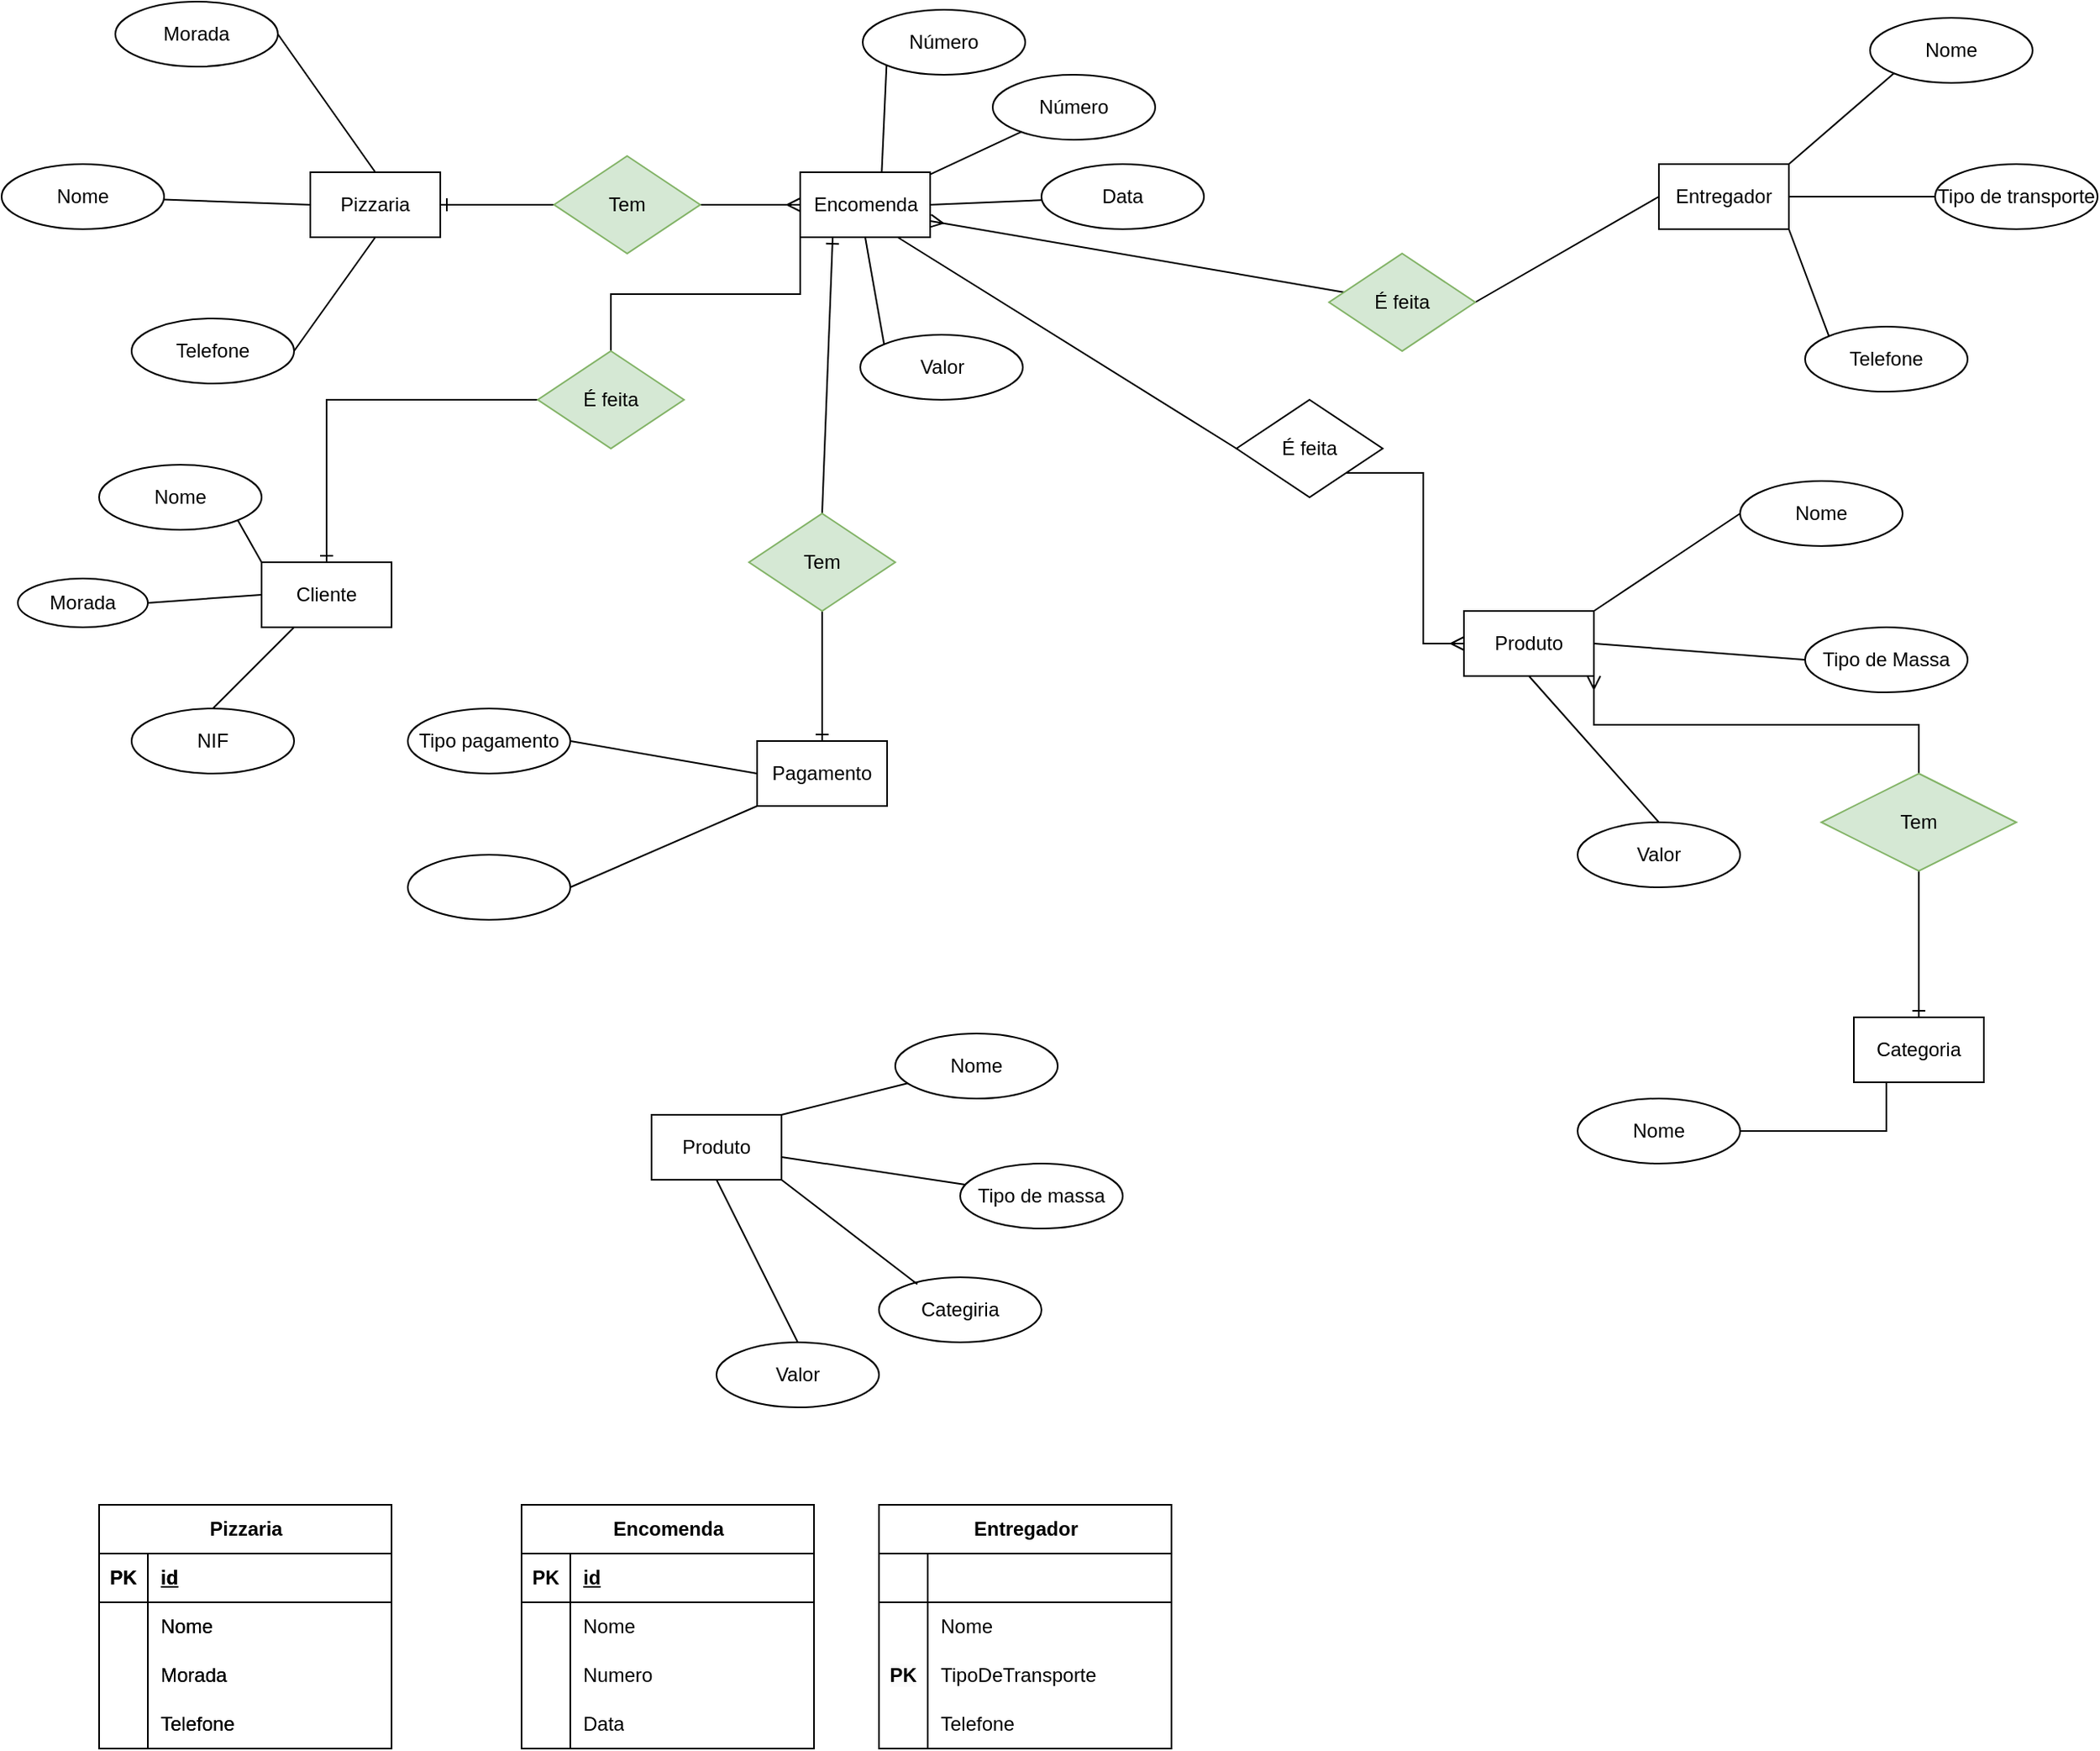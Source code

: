 <mxfile version="24.7.10" pages="3">
  <diagram name="Página-1" id="pc84kD7bY43ikklcwbWx">
    <mxGraphModel dx="1114" dy="596" grid="1" gridSize="10" guides="1" tooltips="1" connect="1" arrows="1" fold="1" page="1" pageScale="1" pageWidth="827" pageHeight="1169" math="0" shadow="0">
      <root>
        <mxCell id="0" />
        <mxCell id="1" parent="0" />
        <mxCell id="DGrL9cS7yxQlvSd59Yr0-90" style="edgeStyle=orthogonalEdgeStyle;rounded=0;orthogonalLoop=1;jettySize=auto;html=1;exitX=0.5;exitY=0;exitDx=0;exitDy=0;entryX=0;entryY=0.5;entryDx=0;entryDy=0;endArrow=none;endFill=0;startArrow=ERone;startFill=0;" parent="1" source="6dKZNNlccLt_halMKI7n-35" target="DGrL9cS7yxQlvSd59Yr0-37" edge="1">
          <mxGeometry relative="1" as="geometry" />
        </mxCell>
        <mxCell id="DGrL9cS7yxQlvSd59Yr0-94" style="edgeStyle=none;rounded=0;orthogonalLoop=1;jettySize=auto;html=1;exitX=0;exitY=0;exitDx=0;exitDy=0;entryX=1;entryY=1;entryDx=0;entryDy=0;endArrow=none;endFill=0;" parent="1" source="6dKZNNlccLt_halMKI7n-35" target="DGrL9cS7yxQlvSd59Yr0-91" edge="1">
          <mxGeometry relative="1" as="geometry" />
        </mxCell>
        <mxCell id="DGrL9cS7yxQlvSd59Yr0-95" style="edgeStyle=none;rounded=0;orthogonalLoop=1;jettySize=auto;html=1;exitX=0;exitY=0.5;exitDx=0;exitDy=0;entryX=1;entryY=0.5;entryDx=0;entryDy=0;endArrow=none;endFill=0;" parent="1" source="6dKZNNlccLt_halMKI7n-35" target="DGrL9cS7yxQlvSd59Yr0-92" edge="1">
          <mxGeometry relative="1" as="geometry">
            <mxPoint x="140" y="370" as="targetPoint" />
          </mxGeometry>
        </mxCell>
        <mxCell id="DGrL9cS7yxQlvSd59Yr0-96" style="edgeStyle=none;rounded=0;orthogonalLoop=1;jettySize=auto;html=1;exitX=0.25;exitY=1;exitDx=0;exitDy=0;entryX=0.5;entryY=0;entryDx=0;entryDy=0;startArrow=none;startFill=0;endArrow=none;endFill=0;" parent="1" source="6dKZNNlccLt_halMKI7n-35" target="DGrL9cS7yxQlvSd59Yr0-93" edge="1">
          <mxGeometry relative="1" as="geometry" />
        </mxCell>
        <mxCell id="6dKZNNlccLt_halMKI7n-35" value="Cliente" style="whiteSpace=wrap;html=1;align=center;" parent="1" vertex="1">
          <mxGeometry x="170" y="350" width="80" height="40" as="geometry" />
        </mxCell>
        <mxCell id="DGrL9cS7yxQlvSd59Yr0-106" style="edgeStyle=none;rounded=0;orthogonalLoop=1;jettySize=auto;html=1;exitX=1;exitY=0;exitDx=0;exitDy=0;entryX=0;entryY=0.5;entryDx=0;entryDy=0;endArrow=none;endFill=0;" parent="1" source="6dKZNNlccLt_halMKI7n-37" target="DGrL9cS7yxQlvSd59Yr0-103" edge="1">
          <mxGeometry relative="1" as="geometry" />
        </mxCell>
        <mxCell id="DGrL9cS7yxQlvSd59Yr0-107" style="edgeStyle=none;rounded=0;orthogonalLoop=1;jettySize=auto;html=1;exitX=1;exitY=0.5;exitDx=0;exitDy=0;entryX=0;entryY=0.5;entryDx=0;entryDy=0;endArrow=none;endFill=0;" parent="1" source="6dKZNNlccLt_halMKI7n-37" target="DGrL9cS7yxQlvSd59Yr0-104" edge="1">
          <mxGeometry relative="1" as="geometry" />
        </mxCell>
        <mxCell id="DGrL9cS7yxQlvSd59Yr0-120" style="edgeStyle=none;rounded=0;orthogonalLoop=1;jettySize=auto;html=1;exitX=0.5;exitY=1;exitDx=0;exitDy=0;entryX=0.5;entryY=0;entryDx=0;entryDy=0;endArrow=none;endFill=0;" parent="1" source="6dKZNNlccLt_halMKI7n-37" target="DGrL9cS7yxQlvSd59Yr0-119" edge="1">
          <mxGeometry relative="1" as="geometry" />
        </mxCell>
        <mxCell id="DGrL9cS7yxQlvSd59Yr0-123" style="edgeStyle=orthogonalEdgeStyle;rounded=0;orthogonalLoop=1;jettySize=auto;html=1;exitX=1;exitY=1;exitDx=0;exitDy=0;entryX=0.5;entryY=0;entryDx=0;entryDy=0;endArrow=none;endFill=0;startArrow=ERmany;startFill=0;" parent="1" source="6dKZNNlccLt_halMKI7n-37" target="DGrL9cS7yxQlvSd59Yr0-121" edge="1">
          <mxGeometry relative="1" as="geometry" />
        </mxCell>
        <mxCell id="6dKZNNlccLt_halMKI7n-37" value="Produto" style="whiteSpace=wrap;html=1;align=center;" parent="1" vertex="1">
          <mxGeometry x="910" y="380" width="80" height="40" as="geometry" />
        </mxCell>
        <mxCell id="DGrL9cS7yxQlvSd59Yr0-117" style="edgeStyle=none;rounded=0;orthogonalLoop=1;jettySize=auto;html=1;exitX=0;exitY=0.5;exitDx=0;exitDy=0;entryX=1;entryY=0.5;entryDx=0;entryDy=0;endArrow=none;endFill=0;" parent="1" source="6dKZNNlccLt_halMKI7n-40" target="DGrL9cS7yxQlvSd59Yr0-115" edge="1">
          <mxGeometry relative="1" as="geometry" />
        </mxCell>
        <mxCell id="DGrL9cS7yxQlvSd59Yr0-118" style="edgeStyle=none;rounded=0;orthogonalLoop=1;jettySize=auto;html=1;exitX=0;exitY=1;exitDx=0;exitDy=0;entryX=1;entryY=0.5;entryDx=0;entryDy=0;endArrow=none;endFill=0;" parent="1" source="6dKZNNlccLt_halMKI7n-40" target="DGrL9cS7yxQlvSd59Yr0-116" edge="1">
          <mxGeometry relative="1" as="geometry" />
        </mxCell>
        <mxCell id="6dKZNNlccLt_halMKI7n-40" value="Pagamento" style="whiteSpace=wrap;html=1;align=center;" parent="1" vertex="1">
          <mxGeometry x="475" y="460" width="80" height="40" as="geometry" />
        </mxCell>
        <mxCell id="DGrL9cS7yxQlvSd59Yr0-127" style="edgeStyle=orthogonalEdgeStyle;rounded=0;orthogonalLoop=1;jettySize=auto;html=1;exitX=0.25;exitY=1;exitDx=0;exitDy=0;entryX=1;entryY=0.5;entryDx=0;entryDy=0;endArrow=none;endFill=0;" parent="1" source="6dKZNNlccLt_halMKI7n-42" target="DGrL9cS7yxQlvSd59Yr0-125" edge="1">
          <mxGeometry relative="1" as="geometry" />
        </mxCell>
        <mxCell id="6dKZNNlccLt_halMKI7n-42" value="Categoria" style="whiteSpace=wrap;html=1;align=center;" parent="1" vertex="1">
          <mxGeometry x="1150" y="630" width="80" height="40" as="geometry" />
        </mxCell>
        <mxCell id="DGrL9cS7yxQlvSd59Yr0-1" style="rounded=0;orthogonalLoop=1;jettySize=auto;html=1;exitX=0.626;exitY=0.055;exitDx=0;exitDy=0;entryX=0;entryY=1;entryDx=0;entryDy=0;endArrow=none;endFill=0;exitPerimeter=0;" parent="1" source="DGrL9cS7yxQlvSd59Yr0-5" target="DGrL9cS7yxQlvSd59Yr0-21" edge="1">
          <mxGeometry relative="1" as="geometry" />
        </mxCell>
        <mxCell id="DGrL9cS7yxQlvSd59Yr0-2" style="rounded=0;orthogonalLoop=1;jettySize=auto;html=1;endArrow=none;endFill=0;" parent="1" source="DGrL9cS7yxQlvSd59Yr0-5" target="DGrL9cS7yxQlvSd59Yr0-22" edge="1">
          <mxGeometry relative="1" as="geometry" />
        </mxCell>
        <mxCell id="DGrL9cS7yxQlvSd59Yr0-3" style="rounded=0;orthogonalLoop=1;jettySize=auto;html=1;exitX=1;exitY=0.5;exitDx=0;exitDy=0;endArrow=none;endFill=0;" parent="1" source="DGrL9cS7yxQlvSd59Yr0-5" target="DGrL9cS7yxQlvSd59Yr0-23" edge="1">
          <mxGeometry relative="1" as="geometry" />
        </mxCell>
        <mxCell id="DGrL9cS7yxQlvSd59Yr0-4" style="rounded=0;orthogonalLoop=1;jettySize=auto;html=1;exitX=0.5;exitY=1;exitDx=0;exitDy=0;entryX=0;entryY=0;entryDx=0;entryDy=0;endArrow=none;endFill=0;" parent="1" source="DGrL9cS7yxQlvSd59Yr0-5" target="DGrL9cS7yxQlvSd59Yr0-24" edge="1">
          <mxGeometry relative="1" as="geometry" />
        </mxCell>
        <mxCell id="DGrL9cS7yxQlvSd59Yr0-98" style="edgeStyle=none;rounded=0;orthogonalLoop=1;jettySize=auto;html=1;exitX=1;exitY=0.75;exitDx=0;exitDy=0;endArrow=none;endFill=0;startArrow=ERmany;startFill=0;" parent="1" source="DGrL9cS7yxQlvSd59Yr0-5" target="DGrL9cS7yxQlvSd59Yr0-97" edge="1">
          <mxGeometry relative="1" as="geometry" />
        </mxCell>
        <mxCell id="DGrL9cS7yxQlvSd59Yr0-101" style="edgeStyle=none;rounded=0;orthogonalLoop=1;jettySize=auto;html=1;exitX=0.75;exitY=1;exitDx=0;exitDy=0;entryX=0;entryY=0.5;entryDx=0;entryDy=0;endArrow=none;endFill=0;" parent="1" source="DGrL9cS7yxQlvSd59Yr0-5" target="DGrL9cS7yxQlvSd59Yr0-100" edge="1">
          <mxGeometry relative="1" as="geometry" />
        </mxCell>
        <mxCell id="DGrL9cS7yxQlvSd59Yr0-111" style="edgeStyle=orthogonalEdgeStyle;rounded=0;orthogonalLoop=1;jettySize=auto;html=1;exitX=0;exitY=1;exitDx=0;exitDy=0;entryX=0.5;entryY=0;entryDx=0;entryDy=0;endArrow=none;endFill=0;" parent="1" source="DGrL9cS7yxQlvSd59Yr0-5" target="DGrL9cS7yxQlvSd59Yr0-37" edge="1">
          <mxGeometry relative="1" as="geometry" />
        </mxCell>
        <mxCell id="DGrL9cS7yxQlvSd59Yr0-113" style="edgeStyle=none;rounded=0;orthogonalLoop=1;jettySize=auto;html=1;exitX=0.25;exitY=1;exitDx=0;exitDy=0;entryX=0.5;entryY=0;entryDx=0;entryDy=0;endArrow=none;endFill=0;startArrow=ERone;startFill=0;" parent="1" source="DGrL9cS7yxQlvSd59Yr0-5" target="DGrL9cS7yxQlvSd59Yr0-112" edge="1">
          <mxGeometry relative="1" as="geometry" />
        </mxCell>
        <mxCell id="DGrL9cS7yxQlvSd59Yr0-5" value="Encomenda&lt;span style=&quot;color: rgba(0, 0, 0, 0); font-family: monospace; font-size: 0px; text-align: start; text-wrap: nowrap;&quot;&gt;%3CmxGraphModel%3E%3Croot%3E%3CmxCell%20id%3D%220%22%2F%3E%3CmxCell%20id%3D%221%22%20parent%3D%220%22%2F%3E%3CmxCell%20id%3D%222%22%20value%3D%22Cliente%22%20style%3D%22whiteSpace%3Dwrap%3Bhtml%3D1%3Balign%3Dcenter%3B%22%20vertex%3D%221%22%20parent%3D%221%22%3E%3CmxGeometry%20x%3D%2280%22%20y%3D%2280%22%20width%3D%22160%22%20height%3D%2280%22%20as%3D%22geometry%22%2F%3E%3C%2FmxCell%3E%3C%2Froot%3E%3C%2FmxGraphModel%3E&lt;/span&gt;" style="whiteSpace=wrap;html=1;align=center;" parent="1" vertex="1">
          <mxGeometry x="501.5" y="110" width="80" height="40" as="geometry" />
        </mxCell>
        <mxCell id="DGrL9cS7yxQlvSd59Yr0-35" style="edgeStyle=none;rounded=0;orthogonalLoop=1;jettySize=auto;html=1;exitX=1;exitY=0.5;exitDx=0;exitDy=0;entryX=0;entryY=0.5;entryDx=0;entryDy=0;endArrow=none;endFill=0;startArrow=ERone;startFill=0;" parent="1" source="DGrL9cS7yxQlvSd59Yr0-6" target="DGrL9cS7yxQlvSd59Yr0-34" edge="1">
          <mxGeometry relative="1" as="geometry" />
        </mxCell>
        <mxCell id="DGrL9cS7yxQlvSd59Yr0-6" value="Pizzaria" style="whiteSpace=wrap;html=1;align=center;" parent="1" vertex="1">
          <mxGeometry x="200" y="110" width="80" height="40" as="geometry" />
        </mxCell>
        <mxCell id="DGrL9cS7yxQlvSd59Yr0-15" style="rounded=0;orthogonalLoop=1;jettySize=auto;html=1;exitX=1;exitY=0.5;exitDx=0;exitDy=0;entryX=0.5;entryY=0;entryDx=0;entryDy=0;endArrow=none;endFill=0;" parent="1" source="DGrL9cS7yxQlvSd59Yr0-16" target="DGrL9cS7yxQlvSd59Yr0-6" edge="1">
          <mxGeometry relative="1" as="geometry" />
        </mxCell>
        <mxCell id="DGrL9cS7yxQlvSd59Yr0-16" value="Morada" style="ellipse;whiteSpace=wrap;html=1;align=center;" parent="1" vertex="1">
          <mxGeometry x="80" y="5" width="100" height="40" as="geometry" />
        </mxCell>
        <mxCell id="DGrL9cS7yxQlvSd59Yr0-17" style="rounded=0;orthogonalLoop=1;jettySize=auto;html=1;entryX=0;entryY=0.5;entryDx=0;entryDy=0;endArrow=none;endFill=0;" parent="1" target="DGrL9cS7yxQlvSd59Yr0-6" edge="1">
          <mxGeometry relative="1" as="geometry">
            <mxPoint x="60" y="125" as="sourcePoint" />
          </mxGeometry>
        </mxCell>
        <mxCell id="DGrL9cS7yxQlvSd59Yr0-18" value="Nome" style="ellipse;whiteSpace=wrap;html=1;align=center;" parent="1" vertex="1">
          <mxGeometry x="10" y="105" width="100" height="40" as="geometry" />
        </mxCell>
        <mxCell id="DGrL9cS7yxQlvSd59Yr0-19" style="rounded=0;orthogonalLoop=1;jettySize=auto;html=1;exitX=1;exitY=0.5;exitDx=0;exitDy=0;entryX=0.5;entryY=1;entryDx=0;entryDy=0;endArrow=none;endFill=0;" parent="1" source="DGrL9cS7yxQlvSd59Yr0-20" target="DGrL9cS7yxQlvSd59Yr0-6" edge="1">
          <mxGeometry relative="1" as="geometry" />
        </mxCell>
        <mxCell id="DGrL9cS7yxQlvSd59Yr0-20" value="Telefone" style="ellipse;whiteSpace=wrap;html=1;align=center;" parent="1" vertex="1">
          <mxGeometry x="90" y="200" width="100" height="40" as="geometry" />
        </mxCell>
        <mxCell id="DGrL9cS7yxQlvSd59Yr0-21" value="Número" style="ellipse;whiteSpace=wrap;html=1;align=center;" parent="1" vertex="1">
          <mxGeometry x="540" y="10" width="100" height="40" as="geometry" />
        </mxCell>
        <mxCell id="DGrL9cS7yxQlvSd59Yr0-22" value="Número" style="ellipse;whiteSpace=wrap;html=1;align=center;" parent="1" vertex="1">
          <mxGeometry x="620" y="50" width="100" height="40" as="geometry" />
        </mxCell>
        <mxCell id="DGrL9cS7yxQlvSd59Yr0-23" value="Data" style="ellipse;whiteSpace=wrap;html=1;align=center;" parent="1" vertex="1">
          <mxGeometry x="650" y="105" width="100" height="40" as="geometry" />
        </mxCell>
        <mxCell id="DGrL9cS7yxQlvSd59Yr0-24" value="Valor" style="ellipse;whiteSpace=wrap;html=1;align=center;" parent="1" vertex="1">
          <mxGeometry x="538.5" y="210" width="100" height="40" as="geometry" />
        </mxCell>
        <mxCell id="DGrL9cS7yxQlvSd59Yr0-36" style="edgeStyle=none;rounded=0;orthogonalLoop=1;jettySize=auto;html=1;exitX=1;exitY=0.5;exitDx=0;exitDy=0;entryX=0;entryY=0.5;entryDx=0;entryDy=0;endArrow=ERmany;endFill=0;" parent="1" source="DGrL9cS7yxQlvSd59Yr0-34" target="DGrL9cS7yxQlvSd59Yr0-5" edge="1">
          <mxGeometry relative="1" as="geometry">
            <mxPoint x="471.5" y="130" as="sourcePoint" />
          </mxGeometry>
        </mxCell>
        <mxCell id="DGrL9cS7yxQlvSd59Yr0-34" value="Tem" style="shape=rhombus;perimeter=rhombusPerimeter;whiteSpace=wrap;html=1;align=center;fillColor=#d5e8d4;strokeColor=#82b366;" parent="1" vertex="1">
          <mxGeometry x="350" y="100" width="90" height="60" as="geometry" />
        </mxCell>
        <mxCell id="DGrL9cS7yxQlvSd59Yr0-37" value="É feita" style="shape=rhombus;perimeter=rhombusPerimeter;whiteSpace=wrap;html=1;align=center;fillColor=#d5e8d4;strokeColor=#82b366;" parent="1" vertex="1">
          <mxGeometry x="340" y="220" width="90" height="60" as="geometry" />
        </mxCell>
        <mxCell id="DGrL9cS7yxQlvSd59Yr0-72" style="rounded=0;orthogonalLoop=1;jettySize=auto;html=1;exitX=1;exitY=0;exitDx=0;exitDy=0;entryX=0;entryY=1;entryDx=0;entryDy=0;endArrow=none;endFill=0;" parent="1" source="DGrL9cS7yxQlvSd59Yr0-75" target="DGrL9cS7yxQlvSd59Yr0-85" edge="1">
          <mxGeometry relative="1" as="geometry" />
        </mxCell>
        <mxCell id="DGrL9cS7yxQlvSd59Yr0-73" style="rounded=0;orthogonalLoop=1;jettySize=auto;html=1;entryX=0;entryY=0.5;entryDx=0;entryDy=0;endArrow=none;endFill=0;" parent="1" source="DGrL9cS7yxQlvSd59Yr0-75" target="DGrL9cS7yxQlvSd59Yr0-86" edge="1">
          <mxGeometry relative="1" as="geometry" />
        </mxCell>
        <mxCell id="DGrL9cS7yxQlvSd59Yr0-74" style="rounded=0;orthogonalLoop=1;jettySize=auto;html=1;exitX=1;exitY=1;exitDx=0;exitDy=0;entryX=0;entryY=0;entryDx=0;entryDy=0;endArrow=none;endFill=0;" parent="1" source="DGrL9cS7yxQlvSd59Yr0-75" target="DGrL9cS7yxQlvSd59Yr0-87" edge="1">
          <mxGeometry relative="1" as="geometry" />
        </mxCell>
        <mxCell id="DGrL9cS7yxQlvSd59Yr0-75" value="Entregador" style="whiteSpace=wrap;html=1;align=center;" parent="1" vertex="1">
          <mxGeometry x="1030" y="105" width="80" height="40" as="geometry" />
        </mxCell>
        <mxCell id="DGrL9cS7yxQlvSd59Yr0-76" style="rounded=0;orthogonalLoop=1;jettySize=auto;html=1;exitX=1;exitY=0;exitDx=0;exitDy=0;strokeColor=default;endArrow=none;endFill=0;" parent="1" source="DGrL9cS7yxQlvSd59Yr0-79" target="DGrL9cS7yxQlvSd59Yr0-80" edge="1">
          <mxGeometry relative="1" as="geometry" />
        </mxCell>
        <mxCell id="DGrL9cS7yxQlvSd59Yr0-77" style="rounded=0;orthogonalLoop=1;jettySize=auto;html=1;endArrow=none;endFill=0;" parent="1" source="DGrL9cS7yxQlvSd59Yr0-79" target="DGrL9cS7yxQlvSd59Yr0-81" edge="1">
          <mxGeometry relative="1" as="geometry" />
        </mxCell>
        <mxCell id="DGrL9cS7yxQlvSd59Yr0-78" style="rounded=0;orthogonalLoop=1;jettySize=auto;html=1;exitX=0.5;exitY=1;exitDx=0;exitDy=0;entryX=0.5;entryY=0;entryDx=0;entryDy=0;endArrow=none;endFill=0;" parent="1" source="DGrL9cS7yxQlvSd59Yr0-79" target="DGrL9cS7yxQlvSd59Yr0-83" edge="1">
          <mxGeometry relative="1" as="geometry" />
        </mxCell>
        <mxCell id="DGrL9cS7yxQlvSd59Yr0-79" value="Produto" style="whiteSpace=wrap;html=1;align=center;" parent="1" vertex="1">
          <mxGeometry x="410" y="690" width="80" height="40" as="geometry" />
        </mxCell>
        <mxCell id="DGrL9cS7yxQlvSd59Yr0-80" value="Nome" style="ellipse;whiteSpace=wrap;html=1;align=center;" parent="1" vertex="1">
          <mxGeometry x="560" y="640" width="100" height="40" as="geometry" />
        </mxCell>
        <mxCell id="DGrL9cS7yxQlvSd59Yr0-81" value="Tipo de massa" style="ellipse;whiteSpace=wrap;html=1;align=center;" parent="1" vertex="1">
          <mxGeometry x="600" y="720" width="100" height="40" as="geometry" />
        </mxCell>
        <mxCell id="DGrL9cS7yxQlvSd59Yr0-82" value="Categiria" style="ellipse;whiteSpace=wrap;html=1;align=center;" parent="1" vertex="1">
          <mxGeometry x="550" y="790" width="100" height="40" as="geometry" />
        </mxCell>
        <mxCell id="DGrL9cS7yxQlvSd59Yr0-83" value="Valor" style="ellipse;whiteSpace=wrap;html=1;align=center;" parent="1" vertex="1">
          <mxGeometry x="450" y="830" width="100" height="40" as="geometry" />
        </mxCell>
        <mxCell id="DGrL9cS7yxQlvSd59Yr0-84" style="rounded=0;orthogonalLoop=1;jettySize=auto;html=1;exitX=1;exitY=1;exitDx=0;exitDy=0;entryX=0.236;entryY=0.107;entryDx=0;entryDy=0;entryPerimeter=0;endArrow=none;endFill=0;" parent="1" source="DGrL9cS7yxQlvSd59Yr0-79" target="DGrL9cS7yxQlvSd59Yr0-82" edge="1">
          <mxGeometry relative="1" as="geometry" />
        </mxCell>
        <mxCell id="DGrL9cS7yxQlvSd59Yr0-85" value="Nome" style="ellipse;whiteSpace=wrap;html=1;align=center;" parent="1" vertex="1">
          <mxGeometry x="1160" y="15" width="100" height="40" as="geometry" />
        </mxCell>
        <mxCell id="DGrL9cS7yxQlvSd59Yr0-86" value="Tipo de transporte" style="ellipse;whiteSpace=wrap;html=1;align=center;" parent="1" vertex="1">
          <mxGeometry x="1200" y="105" width="100" height="40" as="geometry" />
        </mxCell>
        <mxCell id="DGrL9cS7yxQlvSd59Yr0-87" value="Telefone" style="ellipse;whiteSpace=wrap;html=1;align=center;" parent="1" vertex="1">
          <mxGeometry x="1120" y="205" width="100" height="40" as="geometry" />
        </mxCell>
        <mxCell id="DGrL9cS7yxQlvSd59Yr0-91" value="Nome" style="ellipse;whiteSpace=wrap;html=1;align=center;" parent="1" vertex="1">
          <mxGeometry x="70" y="290" width="100" height="40" as="geometry" />
        </mxCell>
        <mxCell id="DGrL9cS7yxQlvSd59Yr0-92" value="Morada" style="ellipse;whiteSpace=wrap;html=1;align=center;" parent="1" vertex="1">
          <mxGeometry x="20" y="360" width="80" height="30" as="geometry" />
        </mxCell>
        <mxCell id="DGrL9cS7yxQlvSd59Yr0-93" value="NIF" style="ellipse;whiteSpace=wrap;html=1;align=center;" parent="1" vertex="1">
          <mxGeometry x="90" y="440" width="100" height="40" as="geometry" />
        </mxCell>
        <mxCell id="DGrL9cS7yxQlvSd59Yr0-99" style="edgeStyle=none;rounded=0;orthogonalLoop=1;jettySize=auto;html=1;exitX=1;exitY=0.5;exitDx=0;exitDy=0;entryX=0;entryY=0.5;entryDx=0;entryDy=0;endArrow=none;endFill=0;" parent="1" source="DGrL9cS7yxQlvSd59Yr0-97" target="DGrL9cS7yxQlvSd59Yr0-75" edge="1">
          <mxGeometry relative="1" as="geometry" />
        </mxCell>
        <mxCell id="DGrL9cS7yxQlvSd59Yr0-97" value="É feita" style="shape=rhombus;perimeter=rhombusPerimeter;whiteSpace=wrap;html=1;align=center;fillColor=#d5e8d4;strokeColor=#82b366;" parent="1" vertex="1">
          <mxGeometry x="827" y="160" width="90" height="60" as="geometry" />
        </mxCell>
        <mxCell id="DGrL9cS7yxQlvSd59Yr0-102" style="edgeStyle=orthogonalEdgeStyle;rounded=0;orthogonalLoop=1;jettySize=auto;html=1;exitX=1;exitY=1;exitDx=0;exitDy=0;entryX=0;entryY=0.5;entryDx=0;entryDy=0;endArrow=ERmany;endFill=0;" parent="1" source="DGrL9cS7yxQlvSd59Yr0-100" target="6dKZNNlccLt_halMKI7n-37" edge="1">
          <mxGeometry relative="1" as="geometry" />
        </mxCell>
        <mxCell id="DGrL9cS7yxQlvSd59Yr0-100" value="É feita" style="shape=rhombus;perimeter=rhombusPerimeter;whiteSpace=wrap;html=1;align=center;" parent="1" vertex="1">
          <mxGeometry x="770" y="250" width="90" height="60" as="geometry" />
        </mxCell>
        <mxCell id="DGrL9cS7yxQlvSd59Yr0-103" value="Nome" style="ellipse;whiteSpace=wrap;html=1;align=center;" parent="1" vertex="1">
          <mxGeometry x="1080" y="300" width="100" height="40" as="geometry" />
        </mxCell>
        <mxCell id="DGrL9cS7yxQlvSd59Yr0-104" value="Tipo de Massa" style="ellipse;whiteSpace=wrap;html=1;align=center;" parent="1" vertex="1">
          <mxGeometry x="1120" y="390" width="100" height="40" as="geometry" />
        </mxCell>
        <mxCell id="DGrL9cS7yxQlvSd59Yr0-114" style="edgeStyle=none;rounded=0;orthogonalLoop=1;jettySize=auto;html=1;exitX=0.5;exitY=1;exitDx=0;exitDy=0;entryX=0.5;entryY=0;entryDx=0;entryDy=0;endArrow=ERone;endFill=0;" parent="1" source="DGrL9cS7yxQlvSd59Yr0-112" target="6dKZNNlccLt_halMKI7n-40" edge="1">
          <mxGeometry relative="1" as="geometry" />
        </mxCell>
        <mxCell id="DGrL9cS7yxQlvSd59Yr0-112" value="Tem" style="shape=rhombus;perimeter=rhombusPerimeter;whiteSpace=wrap;html=1;align=center;fillColor=#d5e8d4;strokeColor=#82b366;" parent="1" vertex="1">
          <mxGeometry x="470" y="320" width="90" height="60" as="geometry" />
        </mxCell>
        <mxCell id="DGrL9cS7yxQlvSd59Yr0-115" value="Tipo pagamento" style="ellipse;whiteSpace=wrap;html=1;align=center;" parent="1" vertex="1">
          <mxGeometry x="260" y="440" width="100" height="40" as="geometry" />
        </mxCell>
        <mxCell id="DGrL9cS7yxQlvSd59Yr0-116" value="" style="ellipse;whiteSpace=wrap;html=1;align=center;" parent="1" vertex="1">
          <mxGeometry x="260" y="530" width="100" height="40" as="geometry" />
        </mxCell>
        <mxCell id="DGrL9cS7yxQlvSd59Yr0-119" value="Valor" style="ellipse;whiteSpace=wrap;html=1;align=center;" parent="1" vertex="1">
          <mxGeometry x="980" y="510" width="100" height="40" as="geometry" />
        </mxCell>
        <mxCell id="DGrL9cS7yxQlvSd59Yr0-124" style="rounded=0;orthogonalLoop=1;jettySize=auto;html=1;exitX=0.5;exitY=1;exitDx=0;exitDy=0;entryX=0.5;entryY=0;entryDx=0;entryDy=0;endArrow=ERone;endFill=0;" parent="1" source="DGrL9cS7yxQlvSd59Yr0-121" target="6dKZNNlccLt_halMKI7n-42" edge="1">
          <mxGeometry relative="1" as="geometry" />
        </mxCell>
        <mxCell id="DGrL9cS7yxQlvSd59Yr0-121" value="Tem" style="shape=rhombus;perimeter=rhombusPerimeter;whiteSpace=wrap;html=1;align=center;fillColor=#d5e8d4;strokeColor=#82b366;" parent="1" vertex="1">
          <mxGeometry x="1130" y="480" width="120" height="60" as="geometry" />
        </mxCell>
        <mxCell id="DGrL9cS7yxQlvSd59Yr0-125" value="Nome" style="ellipse;whiteSpace=wrap;html=1;align=center;" parent="1" vertex="1">
          <mxGeometry x="980" y="680" width="100" height="40" as="geometry" />
        </mxCell>
        <mxCell id="NQyHktuBV-wYrJ8PyeVK-1" value="Pizzaria" style="shape=table;startSize=30;container=1;collapsible=1;childLayout=tableLayout;fixedRows=1;rowLines=0;fontStyle=1;align=center;resizeLast=1;html=1;" parent="1" vertex="1">
          <mxGeometry x="70" y="930" width="180" height="150" as="geometry" />
        </mxCell>
        <mxCell id="NQyHktuBV-wYrJ8PyeVK-2" value="" style="shape=tableRow;horizontal=0;startSize=0;swimlaneHead=0;swimlaneBody=0;fillColor=none;collapsible=0;dropTarget=0;points=[[0,0.5],[1,0.5]];portConstraint=eastwest;top=0;left=0;right=0;bottom=1;" parent="NQyHktuBV-wYrJ8PyeVK-1" vertex="1">
          <mxGeometry y="30" width="180" height="30" as="geometry" />
        </mxCell>
        <mxCell id="NQyHktuBV-wYrJ8PyeVK-3" value="PK" style="shape=partialRectangle;connectable=0;fillColor=none;top=0;left=0;bottom=0;right=0;fontStyle=1;overflow=hidden;whiteSpace=wrap;html=1;" parent="NQyHktuBV-wYrJ8PyeVK-2" vertex="1">
          <mxGeometry width="30" height="30" as="geometry">
            <mxRectangle width="30" height="30" as="alternateBounds" />
          </mxGeometry>
        </mxCell>
        <mxCell id="NQyHktuBV-wYrJ8PyeVK-4" value="id" style="shape=partialRectangle;connectable=0;fillColor=none;top=0;left=0;bottom=0;right=0;align=left;spacingLeft=6;fontStyle=5;overflow=hidden;whiteSpace=wrap;html=1;" parent="NQyHktuBV-wYrJ8PyeVK-2" vertex="1">
          <mxGeometry x="30" width="150" height="30" as="geometry">
            <mxRectangle width="150" height="30" as="alternateBounds" />
          </mxGeometry>
        </mxCell>
        <mxCell id="NQyHktuBV-wYrJ8PyeVK-5" value="" style="shape=tableRow;horizontal=0;startSize=0;swimlaneHead=0;swimlaneBody=0;fillColor=none;collapsible=0;dropTarget=0;points=[[0,0.5],[1,0.5]];portConstraint=eastwest;top=0;left=0;right=0;bottom=0;" parent="NQyHktuBV-wYrJ8PyeVK-1" vertex="1">
          <mxGeometry y="60" width="180" height="30" as="geometry" />
        </mxCell>
        <mxCell id="NQyHktuBV-wYrJ8PyeVK-6" value="" style="shape=partialRectangle;connectable=0;fillColor=none;top=0;left=0;bottom=0;right=0;editable=1;overflow=hidden;whiteSpace=wrap;html=1;" parent="NQyHktuBV-wYrJ8PyeVK-5" vertex="1">
          <mxGeometry width="30" height="30" as="geometry">
            <mxRectangle width="30" height="30" as="alternateBounds" />
          </mxGeometry>
        </mxCell>
        <mxCell id="NQyHktuBV-wYrJ8PyeVK-7" value="Nome" style="shape=partialRectangle;connectable=0;fillColor=none;top=0;left=0;bottom=0;right=0;align=left;spacingLeft=6;overflow=hidden;whiteSpace=wrap;html=1;" parent="NQyHktuBV-wYrJ8PyeVK-5" vertex="1">
          <mxGeometry x="30" width="150" height="30" as="geometry">
            <mxRectangle width="150" height="30" as="alternateBounds" />
          </mxGeometry>
        </mxCell>
        <mxCell id="NQyHktuBV-wYrJ8PyeVK-8" value="" style="shape=tableRow;horizontal=0;startSize=0;swimlaneHead=0;swimlaneBody=0;fillColor=none;collapsible=0;dropTarget=0;points=[[0,0.5],[1,0.5]];portConstraint=eastwest;top=0;left=0;right=0;bottom=0;" parent="NQyHktuBV-wYrJ8PyeVK-1" vertex="1">
          <mxGeometry y="90" width="180" height="30" as="geometry" />
        </mxCell>
        <mxCell id="NQyHktuBV-wYrJ8PyeVK-9" value="" style="shape=partialRectangle;connectable=0;fillColor=none;top=0;left=0;bottom=0;right=0;editable=1;overflow=hidden;whiteSpace=wrap;html=1;" parent="NQyHktuBV-wYrJ8PyeVK-8" vertex="1">
          <mxGeometry width="30" height="30" as="geometry">
            <mxRectangle width="30" height="30" as="alternateBounds" />
          </mxGeometry>
        </mxCell>
        <mxCell id="NQyHktuBV-wYrJ8PyeVK-10" value="Morada" style="shape=partialRectangle;connectable=0;fillColor=none;top=0;left=0;bottom=0;right=0;align=left;spacingLeft=6;overflow=hidden;whiteSpace=wrap;html=1;" parent="NQyHktuBV-wYrJ8PyeVK-8" vertex="1">
          <mxGeometry x="30" width="150" height="30" as="geometry">
            <mxRectangle width="150" height="30" as="alternateBounds" />
          </mxGeometry>
        </mxCell>
        <mxCell id="NQyHktuBV-wYrJ8PyeVK-11" value="" style="shape=tableRow;horizontal=0;startSize=0;swimlaneHead=0;swimlaneBody=0;fillColor=none;collapsible=0;dropTarget=0;points=[[0,0.5],[1,0.5]];portConstraint=eastwest;top=0;left=0;right=0;bottom=0;" parent="NQyHktuBV-wYrJ8PyeVK-1" vertex="1">
          <mxGeometry y="120" width="180" height="30" as="geometry" />
        </mxCell>
        <mxCell id="NQyHktuBV-wYrJ8PyeVK-12" value="" style="shape=partialRectangle;connectable=0;fillColor=none;top=0;left=0;bottom=0;right=0;editable=1;overflow=hidden;whiteSpace=wrap;html=1;" parent="NQyHktuBV-wYrJ8PyeVK-11" vertex="1">
          <mxGeometry width="30" height="30" as="geometry">
            <mxRectangle width="30" height="30" as="alternateBounds" />
          </mxGeometry>
        </mxCell>
        <mxCell id="NQyHktuBV-wYrJ8PyeVK-13" value="Telefone" style="shape=partialRectangle;connectable=0;fillColor=none;top=0;left=0;bottom=0;right=0;align=left;spacingLeft=6;overflow=hidden;whiteSpace=wrap;html=1;" parent="NQyHktuBV-wYrJ8PyeVK-11" vertex="1">
          <mxGeometry x="30" width="150" height="30" as="geometry">
            <mxRectangle width="150" height="30" as="alternateBounds" />
          </mxGeometry>
        </mxCell>
        <mxCell id="NQyHktuBV-wYrJ8PyeVK-15" value="Pizzaria" style="shape=table;startSize=30;container=1;collapsible=1;childLayout=tableLayout;fixedRows=1;rowLines=0;fontStyle=1;align=center;resizeLast=1;html=1;" parent="1" vertex="1">
          <mxGeometry x="70" y="930" width="180" height="150" as="geometry" />
        </mxCell>
        <mxCell id="NQyHktuBV-wYrJ8PyeVK-16" value="" style="shape=tableRow;horizontal=0;startSize=0;swimlaneHead=0;swimlaneBody=0;fillColor=none;collapsible=0;dropTarget=0;points=[[0,0.5],[1,0.5]];portConstraint=eastwest;top=0;left=0;right=0;bottom=1;" parent="NQyHktuBV-wYrJ8PyeVK-15" vertex="1">
          <mxGeometry y="30" width="180" height="30" as="geometry" />
        </mxCell>
        <mxCell id="NQyHktuBV-wYrJ8PyeVK-17" value="PK" style="shape=partialRectangle;connectable=0;fillColor=none;top=0;left=0;bottom=0;right=0;fontStyle=1;overflow=hidden;whiteSpace=wrap;html=1;" parent="NQyHktuBV-wYrJ8PyeVK-16" vertex="1">
          <mxGeometry width="30" height="30" as="geometry">
            <mxRectangle width="30" height="30" as="alternateBounds" />
          </mxGeometry>
        </mxCell>
        <mxCell id="NQyHktuBV-wYrJ8PyeVK-18" value="id" style="shape=partialRectangle;connectable=0;fillColor=none;top=0;left=0;bottom=0;right=0;align=left;spacingLeft=6;fontStyle=5;overflow=hidden;whiteSpace=wrap;html=1;" parent="NQyHktuBV-wYrJ8PyeVK-16" vertex="1">
          <mxGeometry x="30" width="150" height="30" as="geometry">
            <mxRectangle width="150" height="30" as="alternateBounds" />
          </mxGeometry>
        </mxCell>
        <mxCell id="NQyHktuBV-wYrJ8PyeVK-19" value="" style="shape=tableRow;horizontal=0;startSize=0;swimlaneHead=0;swimlaneBody=0;fillColor=none;collapsible=0;dropTarget=0;points=[[0,0.5],[1,0.5]];portConstraint=eastwest;top=0;left=0;right=0;bottom=0;" parent="NQyHktuBV-wYrJ8PyeVK-15" vertex="1">
          <mxGeometry y="60" width="180" height="30" as="geometry" />
        </mxCell>
        <mxCell id="NQyHktuBV-wYrJ8PyeVK-20" value="" style="shape=partialRectangle;connectable=0;fillColor=none;top=0;left=0;bottom=0;right=0;editable=1;overflow=hidden;whiteSpace=wrap;html=1;" parent="NQyHktuBV-wYrJ8PyeVK-19" vertex="1">
          <mxGeometry width="30" height="30" as="geometry">
            <mxRectangle width="30" height="30" as="alternateBounds" />
          </mxGeometry>
        </mxCell>
        <mxCell id="NQyHktuBV-wYrJ8PyeVK-21" value="Nome" style="shape=partialRectangle;connectable=0;fillColor=none;top=0;left=0;bottom=0;right=0;align=left;spacingLeft=6;overflow=hidden;whiteSpace=wrap;html=1;" parent="NQyHktuBV-wYrJ8PyeVK-19" vertex="1">
          <mxGeometry x="30" width="150" height="30" as="geometry">
            <mxRectangle width="150" height="30" as="alternateBounds" />
          </mxGeometry>
        </mxCell>
        <mxCell id="NQyHktuBV-wYrJ8PyeVK-22" value="" style="shape=tableRow;horizontal=0;startSize=0;swimlaneHead=0;swimlaneBody=0;fillColor=none;collapsible=0;dropTarget=0;points=[[0,0.5],[1,0.5]];portConstraint=eastwest;top=0;left=0;right=0;bottom=0;" parent="NQyHktuBV-wYrJ8PyeVK-15" vertex="1">
          <mxGeometry y="90" width="180" height="30" as="geometry" />
        </mxCell>
        <mxCell id="NQyHktuBV-wYrJ8PyeVK-23" value="" style="shape=partialRectangle;connectable=0;fillColor=none;top=0;left=0;bottom=0;right=0;editable=1;overflow=hidden;whiteSpace=wrap;html=1;" parent="NQyHktuBV-wYrJ8PyeVK-22" vertex="1">
          <mxGeometry width="30" height="30" as="geometry">
            <mxRectangle width="30" height="30" as="alternateBounds" />
          </mxGeometry>
        </mxCell>
        <mxCell id="NQyHktuBV-wYrJ8PyeVK-24" value="Morada" style="shape=partialRectangle;connectable=0;fillColor=none;top=0;left=0;bottom=0;right=0;align=left;spacingLeft=6;overflow=hidden;whiteSpace=wrap;html=1;" parent="NQyHktuBV-wYrJ8PyeVK-22" vertex="1">
          <mxGeometry x="30" width="150" height="30" as="geometry">
            <mxRectangle width="150" height="30" as="alternateBounds" />
          </mxGeometry>
        </mxCell>
        <mxCell id="NQyHktuBV-wYrJ8PyeVK-25" value="" style="shape=tableRow;horizontal=0;startSize=0;swimlaneHead=0;swimlaneBody=0;fillColor=none;collapsible=0;dropTarget=0;points=[[0,0.5],[1,0.5]];portConstraint=eastwest;top=0;left=0;right=0;bottom=0;" parent="NQyHktuBV-wYrJ8PyeVK-15" vertex="1">
          <mxGeometry y="120" width="180" height="30" as="geometry" />
        </mxCell>
        <mxCell id="NQyHktuBV-wYrJ8PyeVK-26" value="" style="shape=partialRectangle;connectable=0;fillColor=none;top=0;left=0;bottom=0;right=0;editable=1;overflow=hidden;whiteSpace=wrap;html=1;" parent="NQyHktuBV-wYrJ8PyeVK-25" vertex="1">
          <mxGeometry width="30" height="30" as="geometry">
            <mxRectangle width="30" height="30" as="alternateBounds" />
          </mxGeometry>
        </mxCell>
        <mxCell id="NQyHktuBV-wYrJ8PyeVK-27" value="Telefone" style="shape=partialRectangle;connectable=0;fillColor=none;top=0;left=0;bottom=0;right=0;align=left;spacingLeft=6;overflow=hidden;whiteSpace=wrap;html=1;" parent="NQyHktuBV-wYrJ8PyeVK-25" vertex="1">
          <mxGeometry x="30" width="150" height="30" as="geometry">
            <mxRectangle width="150" height="30" as="alternateBounds" />
          </mxGeometry>
        </mxCell>
        <mxCell id="uj1usnTQQjPsjggUKcCM-1" value="Encomenda" style="shape=table;startSize=30;container=1;collapsible=1;childLayout=tableLayout;fixedRows=1;rowLines=0;fontStyle=1;align=center;resizeLast=1;html=1;" vertex="1" parent="1">
          <mxGeometry x="330" y="930" width="180" height="150" as="geometry" />
        </mxCell>
        <mxCell id="uj1usnTQQjPsjggUKcCM-2" value="" style="shape=tableRow;horizontal=0;startSize=0;swimlaneHead=0;swimlaneBody=0;fillColor=none;collapsible=0;dropTarget=0;points=[[0,0.5],[1,0.5]];portConstraint=eastwest;top=0;left=0;right=0;bottom=1;" vertex="1" parent="uj1usnTQQjPsjggUKcCM-1">
          <mxGeometry y="30" width="180" height="30" as="geometry" />
        </mxCell>
        <mxCell id="uj1usnTQQjPsjggUKcCM-3" value="PK" style="shape=partialRectangle;connectable=0;fillColor=none;top=0;left=0;bottom=0;right=0;fontStyle=1;overflow=hidden;whiteSpace=wrap;html=1;" vertex="1" parent="uj1usnTQQjPsjggUKcCM-2">
          <mxGeometry width="30" height="30" as="geometry">
            <mxRectangle width="30" height="30" as="alternateBounds" />
          </mxGeometry>
        </mxCell>
        <mxCell id="uj1usnTQQjPsjggUKcCM-4" value="id" style="shape=partialRectangle;connectable=0;fillColor=none;top=0;left=0;bottom=0;right=0;align=left;spacingLeft=6;fontStyle=5;overflow=hidden;whiteSpace=wrap;html=1;" vertex="1" parent="uj1usnTQQjPsjggUKcCM-2">
          <mxGeometry x="30" width="150" height="30" as="geometry">
            <mxRectangle width="150" height="30" as="alternateBounds" />
          </mxGeometry>
        </mxCell>
        <mxCell id="uj1usnTQQjPsjggUKcCM-5" value="" style="shape=tableRow;horizontal=0;startSize=0;swimlaneHead=0;swimlaneBody=0;fillColor=none;collapsible=0;dropTarget=0;points=[[0,0.5],[1,0.5]];portConstraint=eastwest;top=0;left=0;right=0;bottom=0;" vertex="1" parent="uj1usnTQQjPsjggUKcCM-1">
          <mxGeometry y="60" width="180" height="30" as="geometry" />
        </mxCell>
        <mxCell id="uj1usnTQQjPsjggUKcCM-6" value="" style="shape=partialRectangle;connectable=0;fillColor=none;top=0;left=0;bottom=0;right=0;editable=1;overflow=hidden;whiteSpace=wrap;html=1;" vertex="1" parent="uj1usnTQQjPsjggUKcCM-5">
          <mxGeometry width="30" height="30" as="geometry">
            <mxRectangle width="30" height="30" as="alternateBounds" />
          </mxGeometry>
        </mxCell>
        <mxCell id="uj1usnTQQjPsjggUKcCM-7" value="Nome" style="shape=partialRectangle;connectable=0;fillColor=none;top=0;left=0;bottom=0;right=0;align=left;spacingLeft=6;overflow=hidden;whiteSpace=wrap;html=1;" vertex="1" parent="uj1usnTQQjPsjggUKcCM-5">
          <mxGeometry x="30" width="150" height="30" as="geometry">
            <mxRectangle width="150" height="30" as="alternateBounds" />
          </mxGeometry>
        </mxCell>
        <mxCell id="uj1usnTQQjPsjggUKcCM-8" value="" style="shape=tableRow;horizontal=0;startSize=0;swimlaneHead=0;swimlaneBody=0;fillColor=none;collapsible=0;dropTarget=0;points=[[0,0.5],[1,0.5]];portConstraint=eastwest;top=0;left=0;right=0;bottom=0;" vertex="1" parent="uj1usnTQQjPsjggUKcCM-1">
          <mxGeometry y="90" width="180" height="30" as="geometry" />
        </mxCell>
        <mxCell id="uj1usnTQQjPsjggUKcCM-9" value="" style="shape=partialRectangle;connectable=0;fillColor=none;top=0;left=0;bottom=0;right=0;editable=1;overflow=hidden;whiteSpace=wrap;html=1;" vertex="1" parent="uj1usnTQQjPsjggUKcCM-8">
          <mxGeometry width="30" height="30" as="geometry">
            <mxRectangle width="30" height="30" as="alternateBounds" />
          </mxGeometry>
        </mxCell>
        <mxCell id="uj1usnTQQjPsjggUKcCM-10" value="Numero" style="shape=partialRectangle;connectable=0;fillColor=none;top=0;left=0;bottom=0;right=0;align=left;spacingLeft=6;overflow=hidden;whiteSpace=wrap;html=1;" vertex="1" parent="uj1usnTQQjPsjggUKcCM-8">
          <mxGeometry x="30" width="150" height="30" as="geometry">
            <mxRectangle width="150" height="30" as="alternateBounds" />
          </mxGeometry>
        </mxCell>
        <mxCell id="uj1usnTQQjPsjggUKcCM-11" value="" style="shape=tableRow;horizontal=0;startSize=0;swimlaneHead=0;swimlaneBody=0;fillColor=none;collapsible=0;dropTarget=0;points=[[0,0.5],[1,0.5]];portConstraint=eastwest;top=0;left=0;right=0;bottom=0;" vertex="1" parent="uj1usnTQQjPsjggUKcCM-1">
          <mxGeometry y="120" width="180" height="30" as="geometry" />
        </mxCell>
        <mxCell id="uj1usnTQQjPsjggUKcCM-12" value="" style="shape=partialRectangle;connectable=0;fillColor=none;top=0;left=0;bottom=0;right=0;editable=1;overflow=hidden;whiteSpace=wrap;html=1;" vertex="1" parent="uj1usnTQQjPsjggUKcCM-11">
          <mxGeometry width="30" height="30" as="geometry">
            <mxRectangle width="30" height="30" as="alternateBounds" />
          </mxGeometry>
        </mxCell>
        <mxCell id="uj1usnTQQjPsjggUKcCM-13" value="Data" style="shape=partialRectangle;connectable=0;fillColor=none;top=0;left=0;bottom=0;right=0;align=left;spacingLeft=6;overflow=hidden;whiteSpace=wrap;html=1;" vertex="1" parent="uj1usnTQQjPsjggUKcCM-11">
          <mxGeometry x="30" width="150" height="30" as="geometry">
            <mxRectangle width="150" height="30" as="alternateBounds" />
          </mxGeometry>
        </mxCell>
        <mxCell id="uj1usnTQQjPsjggUKcCM-14" value="Entregador" style="shape=table;startSize=30;container=1;collapsible=1;childLayout=tableLayout;fixedRows=1;rowLines=0;fontStyle=1;align=center;resizeLast=1;html=1;" vertex="1" parent="1">
          <mxGeometry x="550" y="930" width="180" height="150" as="geometry" />
        </mxCell>
        <mxCell id="uj1usnTQQjPsjggUKcCM-15" value="" style="shape=tableRow;horizontal=0;startSize=0;swimlaneHead=0;swimlaneBody=0;fillColor=none;collapsible=0;dropTarget=0;points=[[0,0.5],[1,0.5]];portConstraint=eastwest;top=0;left=0;right=0;bottom=1;" vertex="1" parent="uj1usnTQQjPsjggUKcCM-14">
          <mxGeometry y="30" width="180" height="30" as="geometry" />
        </mxCell>
        <mxCell id="uj1usnTQQjPsjggUKcCM-16" value="" style="shape=partialRectangle;connectable=0;fillColor=none;top=0;left=0;bottom=0;right=0;fontStyle=1;overflow=hidden;whiteSpace=wrap;html=1;" vertex="1" parent="uj1usnTQQjPsjggUKcCM-15">
          <mxGeometry width="30" height="30" as="geometry">
            <mxRectangle width="30" height="30" as="alternateBounds" />
          </mxGeometry>
        </mxCell>
        <mxCell id="uj1usnTQQjPsjggUKcCM-17" value="" style="shape=partialRectangle;connectable=0;fillColor=none;top=0;left=0;bottom=0;right=0;align=left;spacingLeft=6;fontStyle=5;overflow=hidden;whiteSpace=wrap;html=1;" vertex="1" parent="uj1usnTQQjPsjggUKcCM-15">
          <mxGeometry x="30" width="150" height="30" as="geometry">
            <mxRectangle width="150" height="30" as="alternateBounds" />
          </mxGeometry>
        </mxCell>
        <mxCell id="uj1usnTQQjPsjggUKcCM-18" value="" style="shape=tableRow;horizontal=0;startSize=0;swimlaneHead=0;swimlaneBody=0;fillColor=none;collapsible=0;dropTarget=0;points=[[0,0.5],[1,0.5]];portConstraint=eastwest;top=0;left=0;right=0;bottom=0;" vertex="1" parent="uj1usnTQQjPsjggUKcCM-14">
          <mxGeometry y="60" width="180" height="30" as="geometry" />
        </mxCell>
        <mxCell id="uj1usnTQQjPsjggUKcCM-19" value="" style="shape=partialRectangle;connectable=0;fillColor=none;top=0;left=0;bottom=0;right=0;editable=1;overflow=hidden;whiteSpace=wrap;html=1;" vertex="1" parent="uj1usnTQQjPsjggUKcCM-18">
          <mxGeometry width="30" height="30" as="geometry">
            <mxRectangle width="30" height="30" as="alternateBounds" />
          </mxGeometry>
        </mxCell>
        <mxCell id="uj1usnTQQjPsjggUKcCM-20" value="Nome" style="shape=partialRectangle;connectable=0;fillColor=none;top=0;left=0;bottom=0;right=0;align=left;spacingLeft=6;overflow=hidden;whiteSpace=wrap;html=1;" vertex="1" parent="uj1usnTQQjPsjggUKcCM-18">
          <mxGeometry x="30" width="150" height="30" as="geometry">
            <mxRectangle width="150" height="30" as="alternateBounds" />
          </mxGeometry>
        </mxCell>
        <mxCell id="uj1usnTQQjPsjggUKcCM-21" value="" style="shape=tableRow;horizontal=0;startSize=0;swimlaneHead=0;swimlaneBody=0;fillColor=none;collapsible=0;dropTarget=0;points=[[0,0.5],[1,0.5]];portConstraint=eastwest;top=0;left=0;right=0;bottom=0;" vertex="1" parent="uj1usnTQQjPsjggUKcCM-14">
          <mxGeometry y="90" width="180" height="30" as="geometry" />
        </mxCell>
        <mxCell id="uj1usnTQQjPsjggUKcCM-22" value="&lt;meta charset=&quot;utf-8&quot;&gt;&lt;span style=&quot;color: rgb(0, 0, 0); font-family: Helvetica; font-size: 12px; font-style: normal; font-variant-ligatures: normal; font-variant-caps: normal; font-weight: 700; letter-spacing: normal; orphans: 2; text-align: center; text-indent: 0px; text-transform: none; widows: 2; word-spacing: 0px; -webkit-text-stroke-width: 0px; white-space: normal; background-color: rgb(251, 251, 251); text-decoration-thickness: initial; text-decoration-style: initial; text-decoration-color: initial; display: inline !important; float: none;&quot;&gt;PK&lt;/span&gt;" style="shape=partialRectangle;connectable=0;fillColor=none;top=0;left=0;bottom=0;right=0;editable=1;overflow=hidden;whiteSpace=wrap;html=1;" vertex="1" parent="uj1usnTQQjPsjggUKcCM-21">
          <mxGeometry width="30" height="30" as="geometry">
            <mxRectangle width="30" height="30" as="alternateBounds" />
          </mxGeometry>
        </mxCell>
        <mxCell id="uj1usnTQQjPsjggUKcCM-23" value="TipoDeTransporte" style="shape=partialRectangle;connectable=0;fillColor=none;top=0;left=0;bottom=0;right=0;align=left;spacingLeft=6;overflow=hidden;whiteSpace=wrap;html=1;" vertex="1" parent="uj1usnTQQjPsjggUKcCM-21">
          <mxGeometry x="30" width="150" height="30" as="geometry">
            <mxRectangle width="150" height="30" as="alternateBounds" />
          </mxGeometry>
        </mxCell>
        <mxCell id="uj1usnTQQjPsjggUKcCM-24" value="" style="shape=tableRow;horizontal=0;startSize=0;swimlaneHead=0;swimlaneBody=0;fillColor=none;collapsible=0;dropTarget=0;points=[[0,0.5],[1,0.5]];portConstraint=eastwest;top=0;left=0;right=0;bottom=0;" vertex="1" parent="uj1usnTQQjPsjggUKcCM-14">
          <mxGeometry y="120" width="180" height="30" as="geometry" />
        </mxCell>
        <mxCell id="uj1usnTQQjPsjggUKcCM-25" value="" style="shape=partialRectangle;connectable=0;fillColor=none;top=0;left=0;bottom=0;right=0;editable=1;overflow=hidden;whiteSpace=wrap;html=1;" vertex="1" parent="uj1usnTQQjPsjggUKcCM-24">
          <mxGeometry width="30" height="30" as="geometry">
            <mxRectangle width="30" height="30" as="alternateBounds" />
          </mxGeometry>
        </mxCell>
        <mxCell id="uj1usnTQQjPsjggUKcCM-26" value="Telefone" style="shape=partialRectangle;connectable=0;fillColor=none;top=0;left=0;bottom=0;right=0;align=left;spacingLeft=6;overflow=hidden;whiteSpace=wrap;html=1;" vertex="1" parent="uj1usnTQQjPsjggUKcCM-24">
          <mxGeometry x="30" width="150" height="30" as="geometry">
            <mxRectangle width="150" height="30" as="alternateBounds" />
          </mxGeometry>
        </mxCell>
      </root>
    </mxGraphModel>
  </diagram>
  <diagram id="vpsftbNWjD8TAs7m8f4I" name="Página-2">
    <mxGraphModel dx="1114" dy="596" grid="1" gridSize="10" guides="1" tooltips="1" connect="1" arrows="1" fold="1" page="1" pageScale="1" pageWidth="827" pageHeight="1169" math="0" shadow="0">
      <root>
        <mxCell id="0" />
        <mxCell id="1" parent="0" />
        <mxCell id="kRm2GPoB9o5X9MM54a14-1" style="edgeStyle=orthogonalEdgeStyle;rounded=0;orthogonalLoop=1;jettySize=auto;html=1;endArrow=none;endFill=0;startArrow=ERmany;startFill=0;" edge="1" parent="1" source="kRm2GPoB9o5X9MM54a14-2" target="kRm2GPoB9o5X9MM54a14-8">
          <mxGeometry relative="1" as="geometry" />
        </mxCell>
        <mxCell id="kRm2GPoB9o5X9MM54a14-2" value="Cliente" style="whiteSpace=wrap;html=1;align=center;" vertex="1" parent="1">
          <mxGeometry x="110" y="90" width="160" height="80" as="geometry" />
        </mxCell>
        <mxCell id="kRm2GPoB9o5X9MM54a14-3" value="Produto" style="whiteSpace=wrap;html=1;align=center;" vertex="1" parent="1">
          <mxGeometry x="110" y="250" width="160" height="80" as="geometry" />
        </mxCell>
        <mxCell id="kRm2GPoB9o5X9MM54a14-4" style="edgeStyle=orthogonalEdgeStyle;rounded=0;orthogonalLoop=1;jettySize=auto;html=1;entryX=0.5;entryY=0;entryDx=0;entryDy=0;endArrow=none;endFill=0;" edge="1" parent="1" source="kRm2GPoB9o5X9MM54a14-6" target="kRm2GPoB9o5X9MM54a14-11">
          <mxGeometry relative="1" as="geometry" />
        </mxCell>
        <mxCell id="kRm2GPoB9o5X9MM54a14-5" value="1" style="edgeLabel;html=1;align=center;verticalAlign=middle;resizable=0;points=[];" vertex="1" connectable="0" parent="kRm2GPoB9o5X9MM54a14-4">
          <mxGeometry x="-0.678" y="1" relative="1" as="geometry">
            <mxPoint x="9" y="-5" as="offset" />
          </mxGeometry>
        </mxCell>
        <mxCell id="kRm2GPoB9o5X9MM54a14-6" value="Encomenda" style="whiteSpace=wrap;html=1;align=center;" vertex="1" parent="1">
          <mxGeometry x="590" y="90" width="160" height="80" as="geometry" />
        </mxCell>
        <mxCell id="kRm2GPoB9o5X9MM54a14-7" style="edgeStyle=orthogonalEdgeStyle;rounded=0;orthogonalLoop=1;jettySize=auto;html=1;endArrow=none;endFill=0;" edge="1" parent="1" source="kRm2GPoB9o5X9MM54a14-8" target="kRm2GPoB9o5X9MM54a14-6">
          <mxGeometry relative="1" as="geometry" />
        </mxCell>
        <mxCell id="kRm2GPoB9o5X9MM54a14-8" value="Faz" style="shape=rhombus;perimeter=rhombusPerimeter;whiteSpace=wrap;html=1;align=center;" vertex="1" parent="1">
          <mxGeometry x="350" y="100" width="120" height="60" as="geometry" />
        </mxCell>
        <mxCell id="kRm2GPoB9o5X9MM54a14-9" style="edgeStyle=orthogonalEdgeStyle;rounded=0;orthogonalLoop=1;jettySize=auto;html=1;endArrow=none;endFill=0;" edge="1" parent="1" source="kRm2GPoB9o5X9MM54a14-11" target="kRm2GPoB9o5X9MM54a14-3">
          <mxGeometry relative="1" as="geometry" />
        </mxCell>
        <mxCell id="kRm2GPoB9o5X9MM54a14-10" value="N" style="edgeLabel;html=1;align=center;verticalAlign=middle;resizable=0;points=[];" vertex="1" connectable="0" parent="kRm2GPoB9o5X9MM54a14-9">
          <mxGeometry x="0.704" y="2" relative="1" as="geometry">
            <mxPoint x="-41" y="-12" as="offset" />
          </mxGeometry>
        </mxCell>
        <mxCell id="kRm2GPoB9o5X9MM54a14-11" value="Pertence" style="shape=rhombus;perimeter=rhombusPerimeter;whiteSpace=wrap;html=1;align=center;" vertex="1" parent="1">
          <mxGeometry x="610" y="260" width="120" height="60" as="geometry" />
        </mxCell>
      </root>
    </mxGraphModel>
  </diagram>
  <diagram id="FJkF_JCS8TjtXVsrx57l" name="Página-3">
    <mxGraphModel dx="1393" dy="745" grid="1" gridSize="10" guides="1" tooltips="1" connect="1" arrows="1" fold="1" page="1" pageScale="1" pageWidth="827" pageHeight="1169" math="0" shadow="0">
      <root>
        <mxCell id="0" />
        <mxCell id="1" parent="0" />
        <mxCell id="RntLRTeMASc1lglVbpcX-1" value="&lt;b&gt;2. O Banco Milhões e Milhões criou um plano de conta chamado Simplifica, que só permite gastar o saldo da conta&lt;br&gt;em terminais de pagamento automáticos (TPAs). Cada cliente pode ter apenas uma conta, que pode ser conjunta&lt;br&gt;ou não com outro cliente. Cada conta poderá ter um ou mais cartões associados a mesma. É necessário registar&lt;br&gt;todos os movimentos de cada cartão, guardando o valor, a data e hora, o tipo do movimento e o TPA associado&lt;br&gt;ao movimento. Além disso, alguns dados dos TPAs precisam ser armazenados, como o código de autorização&lt;br&gt;individual, a empresa a qual pertence e o local geográfico aproximado.&lt;/b&gt;" style="text;whiteSpace=wrap;html=1;" vertex="1" parent="1">
          <mxGeometry x="80" y="20" width="590" height="180" as="geometry" />
        </mxCell>
        <mxCell id="RntLRTeMASc1lglVbpcX-2" value="Banco" style="whiteSpace=wrap;html=1;align=center;" vertex="1" parent="1">
          <mxGeometry x="140" y="240" width="100" height="40" as="geometry" />
        </mxCell>
        <mxCell id="RntLRTeMASc1lglVbpcX-5" style="edgeStyle=orthogonalEdgeStyle;rounded=0;orthogonalLoop=1;jettySize=auto;html=1;exitX=0.5;exitY=0;exitDx=0;exitDy=0;entryX=0.5;entryY=1;entryDx=0;entryDy=0;endArrow=ERone;endFill=0;" edge="1" parent="1" source="RntLRTeMASc1lglVbpcX-3" target="RntLRTeMASc1lglVbpcX-2">
          <mxGeometry relative="1" as="geometry" />
        </mxCell>
        <mxCell id="RntLRTeMASc1lglVbpcX-6" style="edgeStyle=orthogonalEdgeStyle;rounded=0;orthogonalLoop=1;jettySize=auto;html=1;exitX=1;exitY=0.5;exitDx=0;exitDy=0;endArrow=ERmany;endFill=0;" edge="1" parent="1" source="RntLRTeMASc1lglVbpcX-3" target="RntLRTeMASc1lglVbpcX-4">
          <mxGeometry relative="1" as="geometry" />
        </mxCell>
        <mxCell id="RntLRTeMASc1lglVbpcX-3" value="Tem" style="shape=rhombus;perimeter=rhombusPerimeter;whiteSpace=wrap;html=1;align=center;" vertex="1" parent="1">
          <mxGeometry x="130" y="340" width="120" height="60" as="geometry" />
        </mxCell>
        <mxCell id="RntLRTeMASc1lglVbpcX-38" style="edgeStyle=none;rounded=0;orthogonalLoop=1;jettySize=auto;html=1;exitX=1;exitY=0.5;exitDx=0;exitDy=0;endArrow=none;endFill=0;" edge="1" parent="1" source="RntLRTeMASc1lglVbpcX-4" target="RntLRTeMASc1lglVbpcX-36">
          <mxGeometry relative="1" as="geometry" />
        </mxCell>
        <mxCell id="RntLRTeMASc1lglVbpcX-4" value="Conta" style="whiteSpace=wrap;html=1;align=center;" vertex="1" parent="1">
          <mxGeometry x="370" y="350" width="100" height="40" as="geometry" />
        </mxCell>
        <mxCell id="RntLRTeMASc1lglVbpcX-13" style="edgeStyle=orthogonalEdgeStyle;rounded=0;orthogonalLoop=1;jettySize=auto;html=1;exitX=0;exitY=0.5;exitDx=0;exitDy=0;entryX=0.5;entryY=0;entryDx=0;entryDy=0;endArrow=ERmany;endFill=0;" edge="1" parent="1" source="RntLRTeMASc1lglVbpcX-7" target="RntLRTeMASc1lglVbpcX-9">
          <mxGeometry relative="1" as="geometry" />
        </mxCell>
        <mxCell id="RntLRTeMASc1lglVbpcX-14" style="edgeStyle=orthogonalEdgeStyle;rounded=0;orthogonalLoop=1;jettySize=auto;html=1;exitX=1;exitY=0.5;exitDx=0;exitDy=0;entryX=0.25;entryY=1;entryDx=0;entryDy=0;endArrow=ERone;endFill=0;" edge="1" parent="1" source="RntLRTeMASc1lglVbpcX-7" target="RntLRTeMASc1lglVbpcX-4">
          <mxGeometry relative="1" as="geometry" />
        </mxCell>
        <mxCell id="RntLRTeMASc1lglVbpcX-7" value="Faz" style="shape=rhombus;perimeter=rhombusPerimeter;whiteSpace=wrap;html=1;align=center;" vertex="1" parent="1">
          <mxGeometry x="230" y="460" width="120" height="60" as="geometry" />
        </mxCell>
        <mxCell id="RntLRTeMASc1lglVbpcX-15" style="edgeStyle=orthogonalEdgeStyle;rounded=0;orthogonalLoop=1;jettySize=auto;html=1;exitX=0.5;exitY=0;exitDx=0;exitDy=0;entryX=0.75;entryY=1;entryDx=0;entryDy=0;endArrow=ERone;endFill=0;" edge="1" parent="1" source="RntLRTeMASc1lglVbpcX-8" target="RntLRTeMASc1lglVbpcX-4">
          <mxGeometry relative="1" as="geometry" />
        </mxCell>
        <mxCell id="RntLRTeMASc1lglVbpcX-16" style="edgeStyle=orthogonalEdgeStyle;rounded=0;orthogonalLoop=1;jettySize=auto;html=1;exitX=0.5;exitY=1;exitDx=0;exitDy=0;entryX=0.5;entryY=0;entryDx=0;entryDy=0;endArrow=ERmany;endFill=0;" edge="1" parent="1" source="RntLRTeMASc1lglVbpcX-8" target="RntLRTeMASc1lglVbpcX-10">
          <mxGeometry relative="1" as="geometry" />
        </mxCell>
        <mxCell id="RntLRTeMASc1lglVbpcX-8" value="Tem" style="shape=rhombus;perimeter=rhombusPerimeter;whiteSpace=wrap;html=1;align=center;" vertex="1" parent="1">
          <mxGeometry x="460" y="460" width="120" height="60" as="geometry" />
        </mxCell>
        <mxCell id="RntLRTeMASc1lglVbpcX-9" value="Cliente" style="whiteSpace=wrap;html=1;align=center;" vertex="1" parent="1">
          <mxGeometry x="140" y="565" width="100" height="40" as="geometry" />
        </mxCell>
        <mxCell id="RntLRTeMASc1lglVbpcX-20" style="rounded=0;orthogonalLoop=1;jettySize=auto;html=1;exitX=1;exitY=0.25;exitDx=0;exitDy=0;entryX=0;entryY=0.5;entryDx=0;entryDy=0;endArrow=none;endFill=0;" edge="1" parent="1" source="RntLRTeMASc1lglVbpcX-10" target="RntLRTeMASc1lglVbpcX-18">
          <mxGeometry relative="1" as="geometry" />
        </mxCell>
        <mxCell id="RntLRTeMASc1lglVbpcX-21" style="rounded=0;orthogonalLoop=1;jettySize=auto;html=1;exitX=1;exitY=0.75;exitDx=0;exitDy=0;entryX=0;entryY=0.5;entryDx=0;entryDy=0;endArrow=none;endFill=0;" edge="1" parent="1" source="RntLRTeMASc1lglVbpcX-10" target="RntLRTeMASc1lglVbpcX-19">
          <mxGeometry relative="1" as="geometry" />
        </mxCell>
        <mxCell id="RntLRTeMASc1lglVbpcX-10" value="Cartão" style="whiteSpace=wrap;html=1;align=center;" vertex="1" parent="1">
          <mxGeometry x="470" y="585" width="100" height="40" as="geometry" />
        </mxCell>
        <mxCell id="RntLRTeMASc1lglVbpcX-17" style="edgeStyle=orthogonalEdgeStyle;rounded=0;orthogonalLoop=1;jettySize=auto;html=1;exitX=0.5;exitY=0;exitDx=0;exitDy=0;entryX=0.5;entryY=1;entryDx=0;entryDy=0;endArrow=ERmany;endFill=0;" edge="1" parent="1" source="RntLRTeMASc1lglVbpcX-11" target="RntLRTeMASc1lglVbpcX-10">
          <mxGeometry relative="1" as="geometry" />
        </mxCell>
        <mxCell id="RntLRTeMASc1lglVbpcX-22" style="rounded=0;orthogonalLoop=1;jettySize=auto;html=1;exitX=0.5;exitY=1;exitDx=0;exitDy=0;endArrow=ERmany;endFill=0;" edge="1" parent="1" source="RntLRTeMASc1lglVbpcX-11" target="RntLRTeMASc1lglVbpcX-12">
          <mxGeometry relative="1" as="geometry" />
        </mxCell>
        <mxCell id="RntLRTeMASc1lglVbpcX-24" style="edgeStyle=orthogonalEdgeStyle;rounded=0;orthogonalLoop=1;jettySize=auto;html=1;exitX=1;exitY=0.5;exitDx=0;exitDy=0;entryX=0;entryY=0.5;entryDx=0;entryDy=0;endArrow=none;endFill=0;" edge="1" parent="1" source="RntLRTeMASc1lglVbpcX-11" target="RntLRTeMASc1lglVbpcX-23">
          <mxGeometry relative="1" as="geometry" />
        </mxCell>
        <mxCell id="RntLRTeMASc1lglVbpcX-11" value="Faz movimento" style="shape=rhombus;perimeter=rhombusPerimeter;whiteSpace=wrap;html=1;align=center;" vertex="1" parent="1">
          <mxGeometry x="460" y="690" width="120" height="60" as="geometry" />
        </mxCell>
        <mxCell id="RntLRTeMASc1lglVbpcX-29" style="edgeStyle=none;rounded=0;orthogonalLoop=1;jettySize=auto;html=1;exitX=1;exitY=0;exitDx=0;exitDy=0;entryX=0;entryY=0.5;entryDx=0;entryDy=0;endArrow=none;endFill=0;" edge="1" parent="1" source="RntLRTeMASc1lglVbpcX-12" target="RntLRTeMASc1lglVbpcX-25">
          <mxGeometry relative="1" as="geometry" />
        </mxCell>
        <mxCell id="RntLRTeMASc1lglVbpcX-32" style="edgeStyle=none;rounded=0;orthogonalLoop=1;jettySize=auto;html=1;exitX=1;exitY=0.25;exitDx=0;exitDy=0;entryX=0;entryY=0.5;entryDx=0;entryDy=0;endArrow=none;endFill=0;" edge="1" parent="1" source="RntLRTeMASc1lglVbpcX-12" target="RntLRTeMASc1lglVbpcX-26">
          <mxGeometry relative="1" as="geometry" />
        </mxCell>
        <mxCell id="RntLRTeMASc1lglVbpcX-33" style="edgeStyle=none;rounded=0;orthogonalLoop=1;jettySize=auto;html=1;exitX=1;exitY=0.5;exitDx=0;exitDy=0;entryX=0;entryY=0;entryDx=0;entryDy=0;endArrow=none;endFill=0;" edge="1" parent="1" source="RntLRTeMASc1lglVbpcX-12" target="RntLRTeMASc1lglVbpcX-27">
          <mxGeometry relative="1" as="geometry" />
        </mxCell>
        <mxCell id="RntLRTeMASc1lglVbpcX-12" value="TPA*s" style="whiteSpace=wrap;html=1;align=center;" vertex="1" parent="1">
          <mxGeometry x="470" y="830" width="100" height="40" as="geometry" />
        </mxCell>
        <mxCell id="RntLRTeMASc1lglVbpcX-18" value="Attribute" style="ellipse;whiteSpace=wrap;html=1;align=center;" vertex="1" parent="1">
          <mxGeometry x="620" y="545" width="100" height="40" as="geometry" />
        </mxCell>
        <mxCell id="RntLRTeMASc1lglVbpcX-19" value="Data e Hora" style="ellipse;whiteSpace=wrap;html=1;align=center;" vertex="1" parent="1">
          <mxGeometry x="620" y="620" width="100" height="40" as="geometry" />
        </mxCell>
        <mxCell id="RntLRTeMASc1lglVbpcX-23" value="Tipo movimento" style="ellipse;whiteSpace=wrap;html=1;align=center;" vertex="1" parent="1">
          <mxGeometry x="650" y="700" width="100" height="40" as="geometry" />
        </mxCell>
        <mxCell id="RntLRTeMASc1lglVbpcX-25" value="Codigo&amp;nbsp;&lt;div&gt;Autorização&lt;/div&gt;" style="ellipse;whiteSpace=wrap;html=1;align=center;" vertex="1" parent="1">
          <mxGeometry x="590" y="760" width="100" height="40" as="geometry" />
        </mxCell>
        <mxCell id="RntLRTeMASc1lglVbpcX-26" value="Individual" style="ellipse;whiteSpace=wrap;html=1;align=center;" vertex="1" parent="1">
          <mxGeometry x="620" y="820" width="100" height="40" as="geometry" />
        </mxCell>
        <mxCell id="RntLRTeMASc1lglVbpcX-27" value="Empresa" style="ellipse;whiteSpace=wrap;html=1;align=center;" vertex="1" parent="1">
          <mxGeometry x="610" y="880" width="100" height="40" as="geometry" />
        </mxCell>
        <mxCell id="RntLRTeMASc1lglVbpcX-28" value="" style="ellipse;whiteSpace=wrap;html=1;align=center;" vertex="1" parent="1">
          <mxGeometry x="600" y="930" width="100" height="40" as="geometry" />
        </mxCell>
        <mxCell id="RntLRTeMASc1lglVbpcX-34" style="edgeStyle=none;rounded=0;orthogonalLoop=1;jettySize=auto;html=1;exitX=1;exitY=1;exitDx=0;exitDy=0;entryX=0.006;entryY=0.562;entryDx=0;entryDy=0;entryPerimeter=0;endArrow=none;endFill=0;" edge="1" parent="1" source="RntLRTeMASc1lglVbpcX-12" target="RntLRTeMASc1lglVbpcX-28">
          <mxGeometry relative="1" as="geometry" />
        </mxCell>
        <mxCell id="RntLRTeMASc1lglVbpcX-35" value="Attribute" style="ellipse;whiteSpace=wrap;html=1;align=center;" vertex="1" parent="1">
          <mxGeometry x="460" y="260" width="100" height="40" as="geometry" />
        </mxCell>
        <mxCell id="RntLRTeMASc1lglVbpcX-36" value="Attribute" style="ellipse;whiteSpace=wrap;html=1;align=center;" vertex="1" parent="1">
          <mxGeometry x="530" y="350" width="100" height="40" as="geometry" />
        </mxCell>
        <mxCell id="RntLRTeMASc1lglVbpcX-37" style="edgeStyle=none;rounded=0;orthogonalLoop=1;jettySize=auto;html=1;exitX=0.75;exitY=0;exitDx=0;exitDy=0;entryX=0.418;entryY=1.088;entryDx=0;entryDy=0;entryPerimeter=0;endArrow=none;endFill=0;" edge="1" parent="1" source="RntLRTeMASc1lglVbpcX-4" target="RntLRTeMASc1lglVbpcX-35">
          <mxGeometry relative="1" as="geometry" />
        </mxCell>
      </root>
    </mxGraphModel>
  </diagram>
</mxfile>
